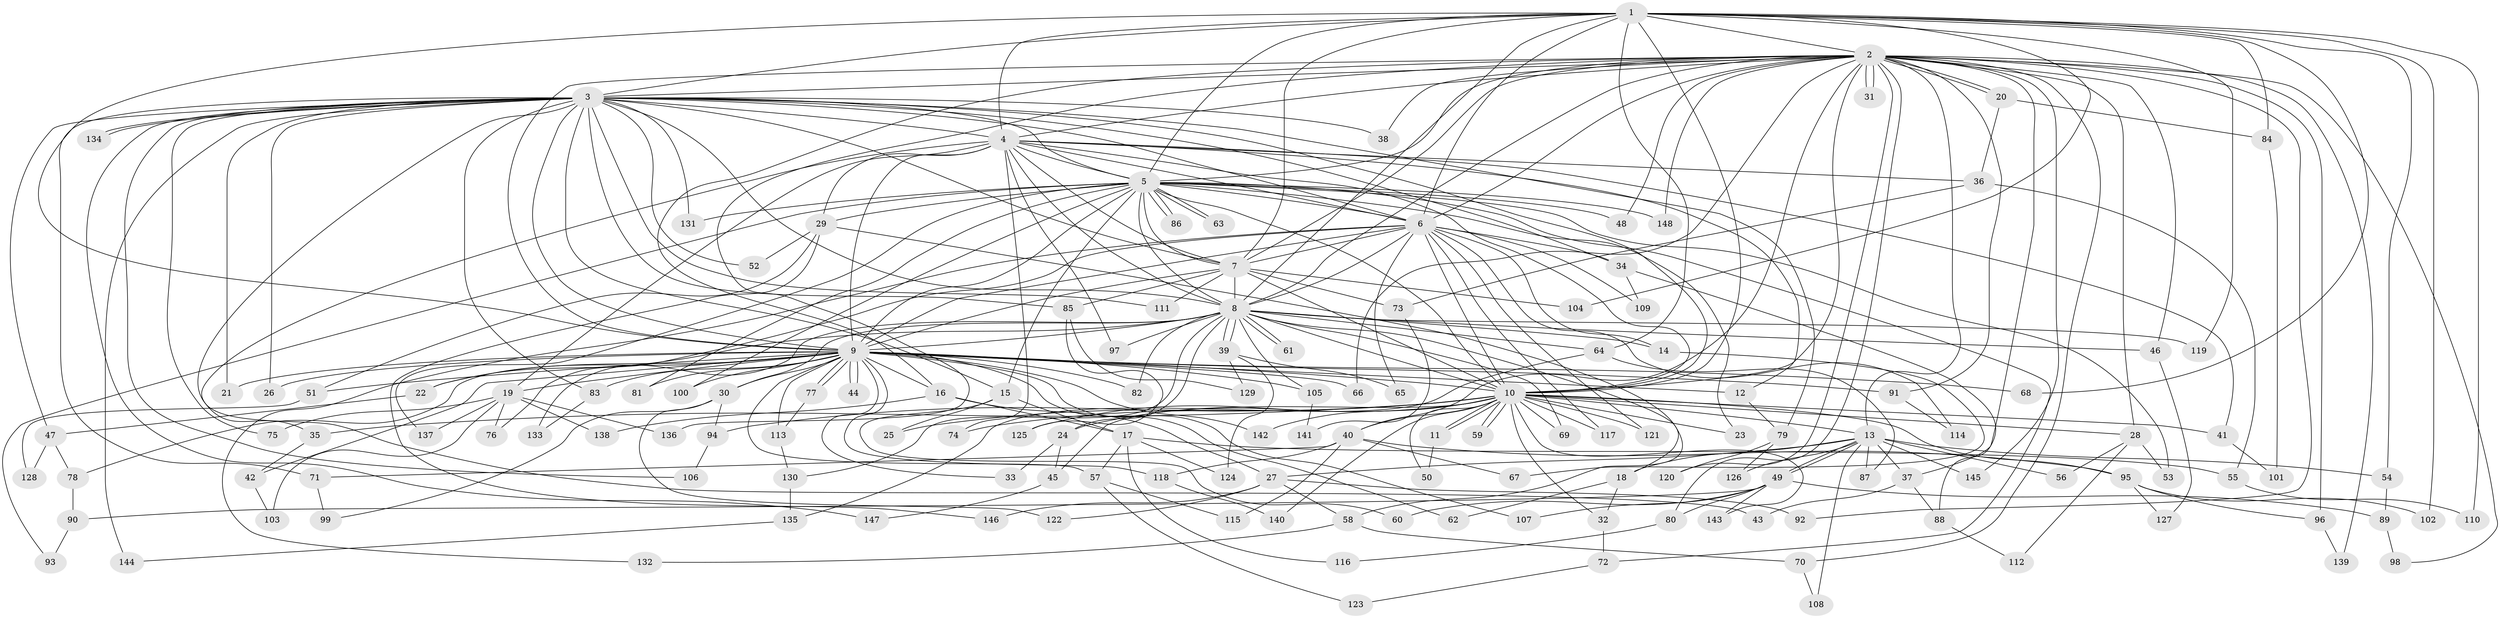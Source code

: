 // coarse degree distribution, {17: 0.008771929824561403, 30: 0.008771929824561403, 27: 0.008771929824561403, 16: 0.008771929824561403, 47: 0.008771929824561403, 14: 0.008771929824561403, 11: 0.008771929824561403, 25: 0.008771929824561403, 28: 0.008771929824561403, 2: 0.49122807017543857, 3: 0.20175438596491227, 13: 0.008771929824561403, 9: 0.02631578947368421, 4: 0.09649122807017543, 8: 0.017543859649122806, 5: 0.043859649122807015, 6: 0.008771929824561403, 1: 0.02631578947368421}
// Generated by graph-tools (version 1.1) at 2025/51/02/27/25 19:51:50]
// undirected, 148 vertices, 321 edges
graph export_dot {
graph [start="1"]
  node [color=gray90,style=filled];
  1;
  2;
  3;
  4;
  5;
  6;
  7;
  8;
  9;
  10;
  11;
  12;
  13;
  14;
  15;
  16;
  17;
  18;
  19;
  20;
  21;
  22;
  23;
  24;
  25;
  26;
  27;
  28;
  29;
  30;
  31;
  32;
  33;
  34;
  35;
  36;
  37;
  38;
  39;
  40;
  41;
  42;
  43;
  44;
  45;
  46;
  47;
  48;
  49;
  50;
  51;
  52;
  53;
  54;
  55;
  56;
  57;
  58;
  59;
  60;
  61;
  62;
  63;
  64;
  65;
  66;
  67;
  68;
  69;
  70;
  71;
  72;
  73;
  74;
  75;
  76;
  77;
  78;
  79;
  80;
  81;
  82;
  83;
  84;
  85;
  86;
  87;
  88;
  89;
  90;
  91;
  92;
  93;
  94;
  95;
  96;
  97;
  98;
  99;
  100;
  101;
  102;
  103;
  104;
  105;
  106;
  107;
  108;
  109;
  110;
  111;
  112;
  113;
  114;
  115;
  116;
  117;
  118;
  119;
  120;
  121;
  122;
  123;
  124;
  125;
  126;
  127;
  128;
  129;
  130;
  131;
  132;
  133;
  134;
  135;
  136;
  137;
  138;
  139;
  140;
  141;
  142;
  143;
  144;
  145;
  146;
  147;
  148;
  1 -- 2;
  1 -- 3;
  1 -- 4;
  1 -- 5;
  1 -- 6;
  1 -- 7;
  1 -- 8;
  1 -- 9;
  1 -- 10;
  1 -- 54;
  1 -- 64;
  1 -- 68;
  1 -- 84;
  1 -- 102;
  1 -- 104;
  1 -- 110;
  1 -- 119;
  2 -- 3;
  2 -- 4;
  2 -- 5;
  2 -- 6;
  2 -- 7;
  2 -- 8;
  2 -- 9;
  2 -- 10;
  2 -- 13;
  2 -- 16;
  2 -- 20;
  2 -- 20;
  2 -- 28;
  2 -- 31;
  2 -- 31;
  2 -- 37;
  2 -- 38;
  2 -- 40;
  2 -- 46;
  2 -- 48;
  2 -- 66;
  2 -- 70;
  2 -- 80;
  2 -- 91;
  2 -- 92;
  2 -- 96;
  2 -- 98;
  2 -- 120;
  2 -- 136;
  2 -- 139;
  2 -- 145;
  2 -- 148;
  3 -- 4;
  3 -- 5;
  3 -- 6;
  3 -- 7;
  3 -- 8;
  3 -- 9;
  3 -- 10;
  3 -- 15;
  3 -- 21;
  3 -- 26;
  3 -- 34;
  3 -- 38;
  3 -- 43;
  3 -- 47;
  3 -- 52;
  3 -- 71;
  3 -- 75;
  3 -- 79;
  3 -- 83;
  3 -- 85;
  3 -- 106;
  3 -- 111;
  3 -- 131;
  3 -- 134;
  3 -- 134;
  3 -- 144;
  3 -- 147;
  4 -- 5;
  4 -- 6;
  4 -- 7;
  4 -- 8;
  4 -- 9;
  4 -- 10;
  4 -- 12;
  4 -- 19;
  4 -- 29;
  4 -- 35;
  4 -- 36;
  4 -- 41;
  4 -- 74;
  4 -- 97;
  5 -- 6;
  5 -- 7;
  5 -- 8;
  5 -- 9;
  5 -- 10;
  5 -- 15;
  5 -- 23;
  5 -- 29;
  5 -- 48;
  5 -- 53;
  5 -- 63;
  5 -- 63;
  5 -- 72;
  5 -- 81;
  5 -- 86;
  5 -- 86;
  5 -- 93;
  5 -- 100;
  5 -- 131;
  5 -- 137;
  5 -- 148;
  6 -- 7;
  6 -- 8;
  6 -- 9;
  6 -- 10;
  6 -- 14;
  6 -- 34;
  6 -- 65;
  6 -- 76;
  6 -- 109;
  6 -- 114;
  6 -- 117;
  6 -- 121;
  6 -- 132;
  7 -- 8;
  7 -- 9;
  7 -- 10;
  7 -- 73;
  7 -- 85;
  7 -- 104;
  7 -- 111;
  8 -- 9;
  8 -- 10;
  8 -- 14;
  8 -- 18;
  8 -- 22;
  8 -- 24;
  8 -- 30;
  8 -- 39;
  8 -- 39;
  8 -- 46;
  8 -- 61;
  8 -- 61;
  8 -- 64;
  8 -- 69;
  8 -- 82;
  8 -- 97;
  8 -- 105;
  8 -- 119;
  8 -- 130;
  8 -- 133;
  9 -- 10;
  9 -- 12;
  9 -- 16;
  9 -- 19;
  9 -- 21;
  9 -- 22;
  9 -- 26;
  9 -- 30;
  9 -- 33;
  9 -- 42;
  9 -- 44;
  9 -- 44;
  9 -- 51;
  9 -- 57;
  9 -- 62;
  9 -- 66;
  9 -- 68;
  9 -- 77;
  9 -- 77;
  9 -- 78;
  9 -- 81;
  9 -- 82;
  9 -- 83;
  9 -- 91;
  9 -- 100;
  9 -- 105;
  9 -- 107;
  9 -- 113;
  9 -- 118;
  9 -- 142;
  10 -- 11;
  10 -- 11;
  10 -- 13;
  10 -- 23;
  10 -- 24;
  10 -- 25;
  10 -- 28;
  10 -- 32;
  10 -- 35;
  10 -- 40;
  10 -- 41;
  10 -- 45;
  10 -- 50;
  10 -- 59;
  10 -- 59;
  10 -- 69;
  10 -- 74;
  10 -- 94;
  10 -- 95;
  10 -- 117;
  10 -- 121;
  10 -- 125;
  10 -- 140;
  10 -- 142;
  10 -- 143;
  11 -- 50;
  12 -- 79;
  13 -- 18;
  13 -- 27;
  13 -- 37;
  13 -- 49;
  13 -- 49;
  13 -- 54;
  13 -- 56;
  13 -- 87;
  13 -- 108;
  13 -- 126;
  13 -- 145;
  14 -- 67;
  15 -- 17;
  15 -- 25;
  15 -- 60;
  16 -- 17;
  16 -- 27;
  16 -- 138;
  17 -- 55;
  17 -- 57;
  17 -- 116;
  17 -- 124;
  18 -- 32;
  18 -- 62;
  19 -- 75;
  19 -- 76;
  19 -- 103;
  19 -- 136;
  19 -- 137;
  19 -- 138;
  20 -- 36;
  20 -- 84;
  22 -- 47;
  24 -- 33;
  24 -- 45;
  27 -- 58;
  27 -- 92;
  27 -- 122;
  27 -- 146;
  28 -- 53;
  28 -- 56;
  28 -- 112;
  29 -- 51;
  29 -- 52;
  29 -- 58;
  29 -- 146;
  30 -- 94;
  30 -- 99;
  30 -- 122;
  32 -- 72;
  34 -- 88;
  34 -- 109;
  35 -- 42;
  36 -- 55;
  36 -- 73;
  37 -- 43;
  37 -- 88;
  39 -- 65;
  39 -- 124;
  39 -- 129;
  40 -- 67;
  40 -- 71;
  40 -- 95;
  40 -- 115;
  40 -- 118;
  41 -- 101;
  42 -- 103;
  45 -- 147;
  46 -- 127;
  47 -- 78;
  47 -- 128;
  49 -- 60;
  49 -- 80;
  49 -- 89;
  49 -- 90;
  49 -- 107;
  49 -- 143;
  51 -- 128;
  54 -- 89;
  55 -- 110;
  57 -- 115;
  57 -- 123;
  58 -- 70;
  58 -- 132;
  64 -- 87;
  64 -- 135;
  70 -- 108;
  71 -- 99;
  72 -- 123;
  73 -- 141;
  77 -- 113;
  78 -- 90;
  79 -- 120;
  79 -- 126;
  80 -- 116;
  83 -- 133;
  84 -- 101;
  85 -- 125;
  85 -- 129;
  88 -- 112;
  89 -- 98;
  90 -- 93;
  91 -- 114;
  94 -- 106;
  95 -- 96;
  95 -- 102;
  95 -- 127;
  96 -- 139;
  105 -- 141;
  113 -- 130;
  118 -- 140;
  130 -- 135;
  135 -- 144;
}
